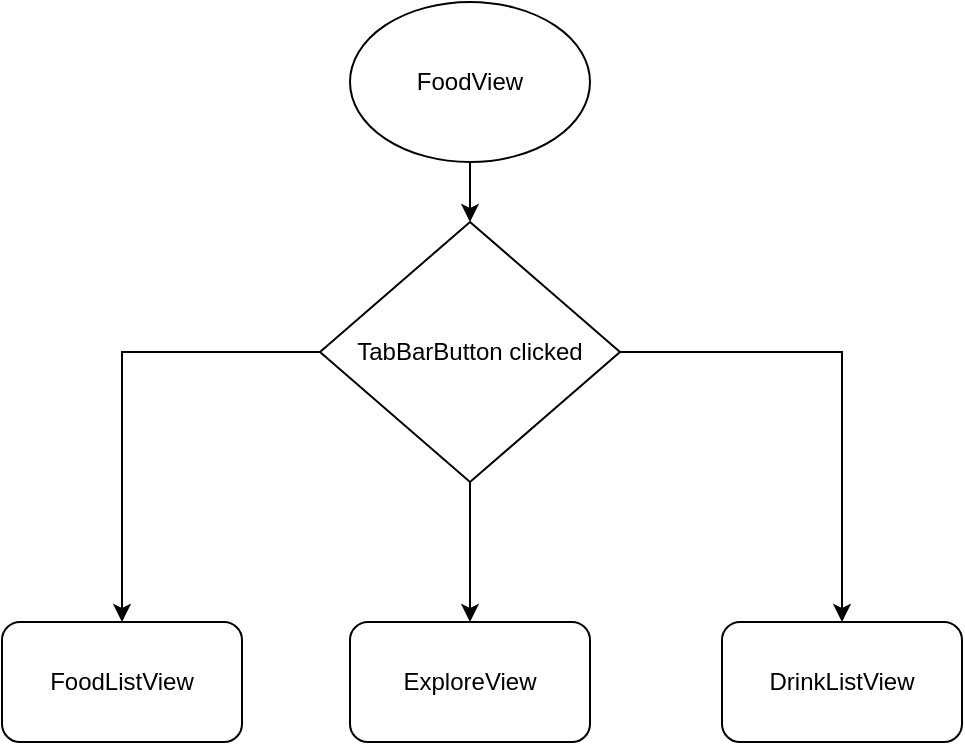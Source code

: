 <mxfile version="17.4.5" type="device" pages="4"><diagram id="khJW7fouUtoH_cxdI4q6" name="Coordinator"><mxGraphModel dx="1298" dy="769" grid="1" gridSize="10" guides="1" tooltips="1" connect="1" arrows="1" fold="1" page="1" pageScale="1" pageWidth="827" pageHeight="1169" math="0" shadow="0"><root><mxCell id="0"/><mxCell id="1" parent="0"/><mxCell id="SogSgnXNtKTgNqCNMV0c-7" style="edgeStyle=orthogonalEdgeStyle;rounded=0;orthogonalLoop=1;jettySize=auto;html=1;entryX=0.5;entryY=0;entryDx=0;entryDy=0;" parent="1" source="SogSgnXNtKTgNqCNMV0c-1" target="SogSgnXNtKTgNqCNMV0c-6" edge="1"><mxGeometry relative="1" as="geometry"/></mxCell><mxCell id="SogSgnXNtKTgNqCNMV0c-8" style="edgeStyle=orthogonalEdgeStyle;rounded=0;orthogonalLoop=1;jettySize=auto;html=1;entryX=0.5;entryY=0;entryDx=0;entryDy=0;" parent="1" source="SogSgnXNtKTgNqCNMV0c-1" target="SogSgnXNtKTgNqCNMV0c-4" edge="1"><mxGeometry relative="1" as="geometry"/></mxCell><mxCell id="SogSgnXNtKTgNqCNMV0c-9" style="edgeStyle=orthogonalEdgeStyle;rounded=0;orthogonalLoop=1;jettySize=auto;html=1;entryX=0.5;entryY=0;entryDx=0;entryDy=0;" parent="1" source="SogSgnXNtKTgNqCNMV0c-1" target="SogSgnXNtKTgNqCNMV0c-5" edge="1"><mxGeometry relative="1" as="geometry"/></mxCell><mxCell id="SogSgnXNtKTgNqCNMV0c-1" value="TabBarButton clicked" style="rhombus;whiteSpace=wrap;html=1;" parent="1" vertex="1"><mxGeometry x="279" y="260" width="150" height="130" as="geometry"/></mxCell><mxCell id="SogSgnXNtKTgNqCNMV0c-3" value="" style="edgeStyle=orthogonalEdgeStyle;rounded=0;orthogonalLoop=1;jettySize=auto;html=1;" parent="1" source="SogSgnXNtKTgNqCNMV0c-2" target="SogSgnXNtKTgNqCNMV0c-1" edge="1"><mxGeometry relative="1" as="geometry"/></mxCell><mxCell id="SogSgnXNtKTgNqCNMV0c-2" value="FoodView" style="ellipse;whiteSpace=wrap;html=1;" parent="1" vertex="1"><mxGeometry x="294" y="150" width="120" height="80" as="geometry"/></mxCell><mxCell id="SogSgnXNtKTgNqCNMV0c-4" value="ExploreView" style="rounded=1;whiteSpace=wrap;html=1;" parent="1" vertex="1"><mxGeometry x="294" y="460" width="120" height="60" as="geometry"/></mxCell><mxCell id="SogSgnXNtKTgNqCNMV0c-5" value="DrinkListView" style="rounded=1;whiteSpace=wrap;html=1;" parent="1" vertex="1"><mxGeometry x="480" y="460" width="120" height="60" as="geometry"/></mxCell><mxCell id="SogSgnXNtKTgNqCNMV0c-6" value="FoodListView" style="rounded=1;whiteSpace=wrap;html=1;" parent="1" vertex="1"><mxGeometry x="120" y="460" width="120" height="60" as="geometry"/></mxCell></root></mxGraphModel></diagram><diagram id="_7nZqWAXQAejt_EnDZtM" name="Login"><mxGraphModel dx="1298" dy="769" grid="1" gridSize="10" guides="1" tooltips="1" connect="1" arrows="1" fold="1" page="1" pageScale="1" pageWidth="827" pageHeight="1169" math="0" shadow="0"><root><mxCell id="0"/><mxCell id="1" parent="0"/><mxCell id="5mid37bNlQx74QoneCqS-1" value="View" style="swimlane;fontStyle=0;childLayout=stackLayout;horizontal=1;startSize=30;horizontalStack=0;resizeParent=1;resizeParentMax=0;resizeLast=0;collapsible=1;marginBottom=0;" parent="1" vertex="1"><mxGeometry x="10" y="200" width="240" height="240" as="geometry"><mxRectangle x="70" y="190" width="60" height="30" as="alternateBounds"/></mxGeometry></mxCell><mxCell id="5mid37bNlQx74QoneCqS-2" value="vIewModel: loginViewModelProtocol" style="text;strokeColor=none;fillColor=none;align=left;verticalAlign=middle;spacingLeft=4;spacingRight=4;overflow=hidden;points=[[0,0.5],[1,0.5]];portConstraint=eastwest;rotatable=0;" parent="5mid37bNlQx74QoneCqS-1" vertex="1"><mxGeometry y="30" width="240" height="30" as="geometry"/></mxCell><mxCell id="5mid37bNlQx74QoneCqS-3" value="emailLabel: UILabel" style="text;strokeColor=none;fillColor=none;align=left;verticalAlign=middle;spacingLeft=4;spacingRight=4;overflow=hidden;points=[[0,0.5],[1,0.5]];portConstraint=eastwest;rotatable=0;" parent="5mid37bNlQx74QoneCqS-1" vertex="1"><mxGeometry y="60" width="240" height="30" as="geometry"/></mxCell><mxCell id="5mid37bNlQx74QoneCqS-4" value="emailTextField: UITextField" style="text;strokeColor=none;fillColor=none;align=left;verticalAlign=middle;spacingLeft=4;spacingRight=4;overflow=hidden;points=[[0,0.5],[1,0.5]];portConstraint=eastwest;rotatable=0;" parent="5mid37bNlQx74QoneCqS-1" vertex="1"><mxGeometry y="90" width="240" height="30" as="geometry"/></mxCell><mxCell id="5mid37bNlQx74QoneCqS-16" value="passwordLabel:&amp;nbsp;&lt;span&gt;UILabel&lt;/span&gt;" style="text;html=1;strokeColor=none;fillColor=none;align=left;verticalAlign=middle;whiteSpace=wrap;rounded=0;spacingLeft=4;spacingRight=4;" parent="5mid37bNlQx74QoneCqS-1" vertex="1"><mxGeometry y="120" width="240" height="30" as="geometry"/></mxCell><mxCell id="5mid37bNlQx74QoneCqS-17" value="passwordTextField: UITextField" style="text;html=1;strokeColor=none;fillColor=none;align=left;verticalAlign=middle;whiteSpace=wrap;rounded=0;spacingLeft=4;spacingRight=4;" parent="5mid37bNlQx74QoneCqS-1" vertex="1"><mxGeometry y="150" width="240" height="30" as="geometry"/></mxCell><mxCell id="5mid37bNlQx74QoneCqS-18" value="loginButton: UIButton" style="text;html=1;strokeColor=none;fillColor=none;align=left;verticalAlign=middle;whiteSpace=wrap;rounded=0;spacingLeft=4;spacingRight=4;" parent="5mid37bNlQx74QoneCqS-1" vertex="1"><mxGeometry y="180" width="240" height="30" as="geometry"/></mxCell><mxCell id="SA5lbfpwU7fQc9sRFXdR-1" value="createAccountButton: UIButton" style="text;html=1;strokeColor=none;fillColor=none;align=left;verticalAlign=middle;whiteSpace=wrap;rounded=0;spacingLeft=4;" parent="5mid37bNlQx74QoneCqS-1" vertex="1"><mxGeometry y="210" width="240" height="30" as="geometry"/></mxCell><mxCell id="5mid37bNlQx74QoneCqS-26" style="edgeStyle=orthogonalEdgeStyle;rounded=0;orthogonalLoop=1;jettySize=auto;html=1;dashed=1;exitX=0.074;exitY=1.1;exitDx=0;exitDy=0;exitPerimeter=0;strokeWidth=2;" parent="1" source="Ekw9FDdX8fKomGtrJ08P-1" edge="1"><mxGeometry relative="1" as="geometry"><mxPoint x="396.96" y="290.99" as="sourcePoint"/><Array as="points"><mxPoint x="349" y="480"/><mxPoint x="130" y="480"/></Array><mxPoint x="130" y="450" as="targetPoint"/></mxGeometry></mxCell><mxCell id="5mid37bNlQx74QoneCqS-5" value="ViewModel" style="swimlane;fontStyle=0;childLayout=stackLayout;horizontal=1;startSize=30;horizontalStack=0;resizeParent=1;resizeParentMax=0;resizeLast=0;collapsible=1;marginBottom=0;" parent="1" vertex="1"><mxGeometry x="330" y="200" width="270" height="120" as="geometry"/></mxCell><mxCell id="5mid37bNlQx74QoneCqS-6" value="delegate: loginViewModelDelegatetProtocol" style="text;strokeColor=none;fillColor=none;align=left;verticalAlign=middle;spacingLeft=4;spacingRight=4;overflow=hidden;points=[[0,0.5],[1,0.5]];portConstraint=eastwest;rotatable=0;" parent="5mid37bNlQx74QoneCqS-5" vertex="1"><mxGeometry y="30" width="270" height="30" as="geometry"/></mxCell><mxCell id="7FjsMZFbTnoe8OnKk-8a-32" value="service: firebaseServiceProtocol" style="text;html=1;strokeColor=none;fillColor=none;align=left;verticalAlign=middle;whiteSpace=wrap;rounded=0;spacingLeft=4;" parent="5mid37bNlQx74QoneCqS-5" vertex="1"><mxGeometry y="60" width="270" height="30" as="geometry"/></mxCell><mxCell id="Ekw9FDdX8fKomGtrJ08P-1" value="loginNavigation: LoginNavigation?" style="text;html=1;strokeColor=none;fillColor=none;align=left;verticalAlign=middle;whiteSpace=wrap;rounded=0;spacingLeft=4;spacingRight=4;" vertex="1" parent="5mid37bNlQx74QoneCqS-5"><mxGeometry y="90" width="270" height="30" as="geometry"/></mxCell><mxCell id="5mid37bNlQx74QoneCqS-25" style="edgeStyle=orthogonalEdgeStyle;rounded=0;orthogonalLoop=1;jettySize=auto;html=1;dashed=1;strokeWidth=2;exitX=0.55;exitY=1.133;exitDx=0;exitDy=0;exitPerimeter=0;entryX=0.678;entryY=1.1;entryDx=0;entryDy=0;entryPerimeter=0;" parent="1" source="5mid37bNlQx74QoneCqS-10" edge="1" target="Ekw9FDdX8fKomGtrJ08P-1"><mxGeometry relative="1" as="geometry"><mxPoint x="513" y="290" as="targetPoint"/><Array as="points"><mxPoint x="757" y="360"/><mxPoint x="513" y="360"/></Array></mxGeometry></mxCell><mxCell id="5mid37bNlQx74QoneCqS-9" value="Model" style="swimlane;fontStyle=0;childLayout=stackLayout;horizontal=1;startSize=30;horizontalStack=0;resizeParent=1;resizeParentMax=0;resizeLast=0;collapsible=1;marginBottom=0;" parent="1" vertex="1"><mxGeometry x="680" y="200" width="140" height="60" as="geometry"/></mxCell><mxCell id="5mid37bNlQx74QoneCqS-10" value="User" style="text;strokeColor=none;fillColor=none;align=left;verticalAlign=middle;spacingLeft=4;spacingRight=4;overflow=hidden;points=[[0,0.5],[1,0.5]];portConstraint=eastwest;rotatable=0;" parent="5mid37bNlQx74QoneCqS-9" vertex="1"><mxGeometry y="30" width="140" height="30" as="geometry"/></mxCell><mxCell id="5mid37bNlQx74QoneCqS-23" style="edgeStyle=orthogonalEdgeStyle;rounded=0;orthogonalLoop=1;jettySize=auto;html=1;entryX=-0.007;entryY=0.067;entryDx=0;entryDy=0;entryPerimeter=0;strokeWidth=2;" parent="1" source="5mid37bNlQx74QoneCqS-4" target="5mid37bNlQx74QoneCqS-6" edge="1"><mxGeometry relative="1" as="geometry"><mxPoint x="358.04" y="266" as="targetPoint"/></mxGeometry></mxCell><mxCell id="5mid37bNlQx74QoneCqS-24" style="edgeStyle=orthogonalEdgeStyle;rounded=0;orthogonalLoop=1;jettySize=auto;html=1;strokeWidth=2;exitX=1;exitY=0.5;exitDx=0;exitDy=0;" parent="1" source="5mid37bNlQx74QoneCqS-6" target="5mid37bNlQx74QoneCqS-10" edge="1"><mxGeometry relative="1" as="geometry"><mxPoint x="500" y="275" as="sourcePoint"/></mxGeometry></mxCell><mxCell id="5mid37bNlQx74QoneCqS-27" value="loginViewModelProtocol" style="swimlane;fontStyle=0;childLayout=stackLayout;horizontal=1;startSize=30;horizontalStack=0;resizeParent=1;resizeParentMax=0;resizeLast=0;collapsible=1;marginBottom=0;html=0;" parent="1" vertex="1"><mxGeometry x="10" y="500" width="240" height="90" as="geometry"/></mxCell><mxCell id="5mid37bNlQx74QoneCqS-28" value="login: Func" style="text;strokeColor=none;fillColor=none;align=left;verticalAlign=middle;spacingLeft=4;spacingRight=4;overflow=hidden;points=[[0,0.5],[1,0.5]];portConstraint=eastwest;rotatable=0;html=0;" parent="5mid37bNlQx74QoneCqS-27" vertex="1"><mxGeometry y="30" width="240" height="30" as="geometry"/></mxCell><mxCell id="Tg4N49mSrx9kfHl67iDf-1" value="&lt;span&gt;delegate:loginViewModelDelegatetProtocol&lt;/span&gt;" style="text;html=1;strokeColor=none;fillColor=none;align=left;verticalAlign=middle;whiteSpace=wrap;rounded=0;spacingLeft=4;" parent="5mid37bNlQx74QoneCqS-27" vertex="1"><mxGeometry y="60" width="240" height="30" as="geometry"/></mxCell><mxCell id="7FjsMZFbTnoe8OnKk-8a-17" style="edgeStyle=orthogonalEdgeStyle;rounded=0;orthogonalLoop=1;jettySize=auto;html=1;entryX=0.5;entryY=0;entryDx=0;entryDy=0;strokeWidth=2;" parent="1" source="5mid37bNlQx74QoneCqS-31" target="7FjsMZFbTnoe8OnKk-8a-16" edge="1"><mxGeometry relative="1" as="geometry"/></mxCell><mxCell id="5mid37bNlQx74QoneCqS-31" value="login" style="swimlane;fontStyle=0;childLayout=stackLayout;horizontal=1;startSize=30;horizontalStack=0;resizeParent=1;resizeParentMax=0;resizeLast=0;collapsible=1;marginBottom=0;html=0;" parent="1" vertex="1"><mxGeometry x="360" y="500" width="140" height="90" as="geometry"/></mxCell><mxCell id="5mid37bNlQx74QoneCqS-32" value="email: String" style="text;strokeColor=none;fillColor=none;align=left;verticalAlign=middle;spacingLeft=4;spacingRight=4;overflow=hidden;points=[[0,0.5],[1,0.5]];portConstraint=eastwest;rotatable=0;html=0;" parent="5mid37bNlQx74QoneCqS-31" vertex="1"><mxGeometry y="30" width="140" height="30" as="geometry"/></mxCell><mxCell id="5mid37bNlQx74QoneCqS-33" value="password: String" style="text;strokeColor=none;fillColor=none;align=left;verticalAlign=middle;spacingLeft=4;spacingRight=4;overflow=hidden;points=[[0,0.5],[1,0.5]];portConstraint=eastwest;rotatable=0;html=0;" parent="5mid37bNlQx74QoneCqS-31" vertex="1"><mxGeometry y="60" width="140" height="30" as="geometry"/></mxCell><mxCell id="5mid37bNlQx74QoneCqS-35" style="edgeStyle=orthogonalEdgeStyle;rounded=0;orthogonalLoop=1;jettySize=auto;html=1;entryX=0;entryY=0.5;entryDx=0;entryDy=0;strokeWidth=2;exitX=1;exitY=0.5;exitDx=0;exitDy=0;" parent="1" source="5mid37bNlQx74QoneCqS-28" target="5mid37bNlQx74QoneCqS-32" edge="1"><mxGeometry relative="1" as="geometry"/></mxCell><mxCell id="7FjsMZFbTnoe8OnKk-8a-1" value="loginViewModelDelegateProtocol" style="swimlane;fontStyle=0;childLayout=stackLayout;horizontal=1;startSize=30;horizontalStack=0;resizeParent=1;resizeParentMax=0;resizeLast=0;collapsible=1;marginBottom=0;html=0;" parent="1" vertex="1"><mxGeometry x="60" y="630" width="210" height="90" as="geometry"/></mxCell><mxCell id="7FjsMZFbTnoe8OnKk-8a-2" value="didSuccessLogin: Func" style="text;strokeColor=none;fillColor=none;align=left;verticalAlign=middle;spacingLeft=4;spacingRight=4;overflow=hidden;points=[[0,0.5],[1,0.5]];portConstraint=eastwest;rotatable=0;html=0;" parent="7FjsMZFbTnoe8OnKk-8a-1" vertex="1"><mxGeometry y="30" width="210" height="30" as="geometry"/></mxCell><mxCell id="7FjsMZFbTnoe8OnKk-8a-3" value="didFailLogin: Func" style="text;strokeColor=none;fillColor=none;align=left;verticalAlign=middle;spacingLeft=4;spacingRight=4;overflow=hidden;points=[[0,0.5],[1,0.5]];portConstraint=eastwest;rotatable=0;html=0;" parent="7FjsMZFbTnoe8OnKk-8a-1" vertex="1"><mxGeometry y="60" width="210" height="30" as="geometry"/></mxCell><mxCell id="7FjsMZFbTnoe8OnKk-8a-14" value="didSuccessLogin -&amp;gt; Push FoodListViewController" style="rounded=0;whiteSpace=wrap;html=1;" parent="1" vertex="1"><mxGeometry x="480" y="790" width="170" height="60" as="geometry"/></mxCell><mxCell id="7FjsMZFbTnoe8OnKk-8a-19" style="edgeStyle=orthogonalEdgeStyle;rounded=0;orthogonalLoop=1;jettySize=auto;html=1;entryX=0.5;entryY=0;entryDx=0;entryDy=0;strokeWidth=2;exitX=1;exitY=0.5;exitDx=0;exitDy=0;" parent="1" source="7FjsMZFbTnoe8OnKk-8a-16" target="7FjsMZFbTnoe8OnKk-8a-14" edge="1"><mxGeometry relative="1" as="geometry"/></mxCell><mxCell id="7FjsMZFbTnoe8OnKk-8a-23" value="Yes" style="edgeLabel;html=1;align=center;verticalAlign=middle;resizable=0;points=[];" parent="7FjsMZFbTnoe8OnKk-8a-19" vertex="1" connectable="0"><mxGeometry x="-0.558" y="3" relative="1" as="geometry"><mxPoint as="offset"/></mxGeometry></mxCell><mxCell id="7FjsMZFbTnoe8OnKk-8a-21" style="edgeStyle=orthogonalEdgeStyle;rounded=0;orthogonalLoop=1;jettySize=auto;html=1;entryX=0.5;entryY=0;entryDx=0;entryDy=0;strokeWidth=2;exitX=0;exitY=0.5;exitDx=0;exitDy=0;" parent="1" source="7FjsMZFbTnoe8OnKk-8a-16" target="7FjsMZFbTnoe8OnKk-8a-20" edge="1"><mxGeometry relative="1" as="geometry"/></mxCell><mxCell id="7FjsMZFbTnoe8OnKk-8a-22" value="No" style="edgeLabel;html=1;align=center;verticalAlign=middle;resizable=0;points=[];" parent="7FjsMZFbTnoe8OnKk-8a-21" vertex="1" connectable="0"><mxGeometry x="-0.572" y="-3" relative="1" as="geometry"><mxPoint as="offset"/></mxGeometry></mxCell><mxCell id="7FjsMZFbTnoe8OnKk-8a-16" value="didSuccess?" style="rhombus;whiteSpace=wrap;html=1;" parent="1" vertex="1"><mxGeometry x="380" y="670" width="100" height="100" as="geometry"/></mxCell><mxCell id="7FjsMZFbTnoe8OnKk-8a-20" value="&lt;span style=&quot;text-align: left&quot;&gt;didFailLogin&lt;/span&gt;&amp;nbsp;-&amp;gt;&amp;nbsp; Show Alert Error" style="rounded=0;whiteSpace=wrap;html=1;" parent="1" vertex="1"><mxGeometry x="260" y="790" width="154" height="60" as="geometry"/></mxCell><mxCell id="7FjsMZFbTnoe8OnKk-8a-34" style="edgeStyle=orthogonalEdgeStyle;rounded=0;orthogonalLoop=1;jettySize=auto;html=1;entryX=1.045;entryY=0.853;entryDx=0;entryDy=0;entryPerimeter=0;strokeWidth=2;dashed=1;" parent="1" source="7FjsMZFbTnoe8OnKk-8a-24" target="5mid37bNlQx74QoneCqS-33" edge="1"><mxGeometry relative="1" as="geometry"><Array as="points"><mxPoint x="670" y="586"/></Array></mxGeometry></mxCell><mxCell id="7FjsMZFbTnoe8OnKk-8a-24" value="FirebaseService" style="rounded=0;whiteSpace=wrap;html=1;" parent="1" vertex="1"><mxGeometry x="610" y="515" width="120" height="60" as="geometry"/></mxCell><mxCell id="7FjsMZFbTnoe8OnKk-8a-33" style="edgeStyle=orthogonalEdgeStyle;rounded=0;orthogonalLoop=1;jettySize=auto;html=1;entryX=0;entryY=0.5;entryDx=0;entryDy=0;strokeWidth=2;" parent="1" source="5mid37bNlQx74QoneCqS-32" target="7FjsMZFbTnoe8OnKk-8a-24" edge="1"><mxGeometry relative="1" as="geometry"/></mxCell></root></mxGraphModel></diagram><diagram id="dC1jxWUbCUklt4i5Ol3n" name="FoodViewController"><mxGraphModel dx="1298" dy="769" grid="1" gridSize="10" guides="1" tooltips="1" connect="1" arrows="1" fold="1" page="1" pageScale="1" pageWidth="827" pageHeight="1169" math="0" shadow="0"><root><mxCell id="0"/><mxCell id="1" parent="0"/><mxCell id="A_j1S5AUs-bilgTeFabj-1" value="View" style="swimlane;fontStyle=0;childLayout=stackLayout;horizontal=1;startSize=30;horizontalStack=0;resizeParent=1;resizeParentMax=0;resizeLast=0;collapsible=1;marginBottom=0;" parent="1" vertex="1"><mxGeometry x="10" y="200" width="240" height="180" as="geometry"><mxRectangle x="70" y="190" width="60" height="30" as="alternateBounds"/></mxGeometry></mxCell><mxCell id="A_j1S5AUs-bilgTeFabj-2" value="vIewModel: foodViewModelProtocol" style="text;strokeColor=none;fillColor=none;align=left;verticalAlign=middle;spacingLeft=4;spacingRight=4;overflow=hidden;points=[[0,0.5],[1,0.5]];portConstraint=eastwest;rotatable=0;" parent="A_j1S5AUs-bilgTeFabj-1" vertex="1"><mxGeometry y="30" width="240" height="30" as="geometry"/></mxCell><mxCell id="A_j1S5AUs-bilgTeFabj-3" value="perfilButton: NavigationButton" style="text;strokeColor=none;fillColor=none;align=left;verticalAlign=middle;spacingLeft=4;spacingRight=4;overflow=hidden;points=[[0,0.5],[1,0.5]];portConstraint=eastwest;rotatable=0;" parent="A_j1S5AUs-bilgTeFabj-1" vertex="1"><mxGeometry y="60" width="240" height="30" as="geometry"/></mxCell><mxCell id="A_j1S5AUs-bilgTeFabj-4" value="searchButton: NavigationButton" style="text;strokeColor=none;fillColor=none;align=left;verticalAlign=middle;spacingLeft=4;spacingRight=4;overflow=hidden;points=[[0,0.5],[1,0.5]];portConstraint=eastwest;rotatable=0;" parent="A_j1S5AUs-bilgTeFabj-1" vertex="1"><mxGeometry y="90" width="240" height="30" as="geometry"/></mxCell><mxCell id="A_j1S5AUs-bilgTeFabj-5" value="searchBar: FoodSearchBar" style="text;html=1;strokeColor=none;fillColor=none;align=left;verticalAlign=middle;whiteSpace=wrap;rounded=0;spacingLeft=4;spacingRight=4;" parent="A_j1S5AUs-bilgTeFabj-1" vertex="1"><mxGeometry y="120" width="240" height="30" as="geometry"/></mxCell><mxCell id="jH3AsWIE2beQhTnfJs9G-1" value="foddList: CollectionView" style="text;html=1;strokeColor=none;fillColor=none;align=left;verticalAlign=middle;whiteSpace=wrap;rounded=0;spacingLeft=4;spacingRight=4;" parent="A_j1S5AUs-bilgTeFabj-1" vertex="1"><mxGeometry y="150" width="240" height="30" as="geometry"/></mxCell><mxCell id="A_j1S5AUs-bilgTeFabj-8" style="edgeStyle=orthogonalEdgeStyle;rounded=0;orthogonalLoop=1;jettySize=auto;html=1;dashed=1;exitX=0.25;exitY=1;exitDx=0;exitDy=0;strokeWidth=2;entryX=0.5;entryY=1;entryDx=0;entryDy=0;" parent="1" source="A_j1S5AUs-bilgTeFabj-11" target="jH3AsWIE2beQhTnfJs9G-1" edge="1"><mxGeometry relative="1" as="geometry"><mxPoint x="396.96" y="290.99" as="sourcePoint"/><Array as="points"><mxPoint x="375" y="440"/><mxPoint x="130" y="440"/></Array><mxPoint x="140" y="420" as="targetPoint"/></mxGeometry></mxCell><mxCell id="A_j1S5AUs-bilgTeFabj-9" value="ViewModel" style="swimlane;fontStyle=0;childLayout=stackLayout;horizontal=1;startSize=30;horizontalStack=0;resizeParent=1;resizeParentMax=0;resizeLast=0;collapsible=1;marginBottom=0;" parent="1" vertex="1"><mxGeometry x="310" y="200" width="260" height="90" as="geometry"/></mxCell><mxCell id="A_j1S5AUs-bilgTeFabj-10" value="delegate: foodViewModelDelegateProtocol" style="text;strokeColor=none;fillColor=none;align=left;verticalAlign=middle;spacingLeft=4;spacingRight=4;overflow=hidden;points=[[0,0.5],[1,0.5]];portConstraint=eastwest;rotatable=0;" parent="A_j1S5AUs-bilgTeFabj-9" vertex="1"><mxGeometry y="30" width="260" height="30" as="geometry"/></mxCell><mxCell id="A_j1S5AUs-bilgTeFabj-11" value="service: foodServiceProtocol" style="text;html=1;strokeColor=none;fillColor=none;align=left;verticalAlign=middle;whiteSpace=wrap;rounded=0;spacingLeft=4;" parent="A_j1S5AUs-bilgTeFabj-9" vertex="1"><mxGeometry y="60" width="260" height="30" as="geometry"/></mxCell><mxCell id="A_j1S5AUs-bilgTeFabj-12" style="edgeStyle=orthogonalEdgeStyle;rounded=0;orthogonalLoop=1;jettySize=auto;html=1;dashed=1;strokeWidth=2;exitX=0.5;exitY=1;exitDx=0;exitDy=0;" parent="1" source="nGZRcZcccH3wUz8mWYX5-5" edge="1"><mxGeometry relative="1" as="geometry"><mxPoint x="513" y="290" as="targetPoint"/><Array as="points"><mxPoint x="740" y="360"/><mxPoint x="513" y="360"/></Array></mxGeometry></mxCell><mxCell id="A_j1S5AUs-bilgTeFabj-13" value="Model" style="swimlane;fontStyle=0;childLayout=stackLayout;horizontal=1;startSize=30;horizontalStack=0;resizeParent=1;resizeParentMax=0;resizeLast=0;collapsible=1;marginBottom=0;" parent="1" vertex="1"><mxGeometry x="670" y="200" width="140" height="90" as="geometry"/></mxCell><mxCell id="A_j1S5AUs-bilgTeFabj-14" value="Food" style="text;strokeColor=none;fillColor=none;align=left;verticalAlign=middle;spacingLeft=4;spacingRight=4;overflow=hidden;points=[[0,0.5],[1,0.5]];portConstraint=eastwest;rotatable=0;" parent="A_j1S5AUs-bilgTeFabj-13" vertex="1"><mxGeometry y="30" width="140" height="30" as="geometry"/></mxCell><mxCell id="nGZRcZcccH3wUz8mWYX5-5" value="Drink" style="text;html=1;strokeColor=none;fillColor=none;align=left;verticalAlign=middle;whiteSpace=wrap;rounded=0;spacingLeft=4;spacingRight=4;" parent="A_j1S5AUs-bilgTeFabj-13" vertex="1"><mxGeometry y="60" width="140" height="30" as="geometry"/></mxCell><mxCell id="A_j1S5AUs-bilgTeFabj-15" style="edgeStyle=orthogonalEdgeStyle;rounded=0;orthogonalLoop=1;jettySize=auto;html=1;entryX=-0.007;entryY=0.067;entryDx=0;entryDy=0;entryPerimeter=0;strokeWidth=2;" parent="1" source="A_j1S5AUs-bilgTeFabj-4" target="A_j1S5AUs-bilgTeFabj-10" edge="1"><mxGeometry relative="1" as="geometry"><mxPoint x="358.04" y="266" as="targetPoint"/></mxGeometry></mxCell><mxCell id="A_j1S5AUs-bilgTeFabj-16" style="edgeStyle=orthogonalEdgeStyle;rounded=0;orthogonalLoop=1;jettySize=auto;html=1;strokeWidth=2;exitX=1;exitY=0.5;exitDx=0;exitDy=0;" parent="1" source="A_j1S5AUs-bilgTeFabj-10" target="A_j1S5AUs-bilgTeFabj-14" edge="1"><mxGeometry relative="1" as="geometry"><mxPoint x="500" y="275" as="sourcePoint"/></mxGeometry></mxCell><mxCell id="_9Z6Ob9I7pEz4iQl6VlI-1" value="foodViewModelProtocol" style="swimlane;fontStyle=0;childLayout=stackLayout;horizontal=1;startSize=30;horizontalStack=0;resizeParent=1;resizeParentMax=0;resizeLast=0;collapsible=1;marginBottom=0;html=0;" parent="1" vertex="1"><mxGeometry x="10" y="500" width="240" height="90" as="geometry"/></mxCell><mxCell id="_9Z6Ob9I7pEz4iQl6VlI-2" value="loadFoods: Func" style="text;strokeColor=none;fillColor=none;align=left;verticalAlign=middle;spacingLeft=4;spacingRight=4;overflow=hidden;points=[[0,0.5],[1,0.5]];portConstraint=eastwest;rotatable=0;html=0;" parent="_9Z6Ob9I7pEz4iQl6VlI-1" vertex="1"><mxGeometry y="30" width="240" height="30" as="geometry"/></mxCell><mxCell id="_9Z6Ob9I7pEz4iQl6VlI-3" value="&lt;span&gt;delegate: foodViewModelDelegatetProtocol&lt;/span&gt;" style="text;html=1;strokeColor=none;fillColor=none;align=left;verticalAlign=middle;whiteSpace=wrap;rounded=0;spacingLeft=4;" parent="_9Z6Ob9I7pEz4iQl6VlI-1" vertex="1"><mxGeometry y="60" width="240" height="30" as="geometry"/></mxCell><mxCell id="w1RbdoLoMPfWGYcVWgr5-1" value="foodViewModelDelegateProtocol" style="swimlane;fontStyle=0;childLayout=stackLayout;horizontal=1;startSize=30;horizontalStack=0;resizeParent=1;resizeParentMax=0;resizeLast=0;collapsible=1;marginBottom=0;html=0;" parent="1" vertex="1"><mxGeometry x="10" y="610" width="210" height="90" as="geometry"/></mxCell><mxCell id="w1RbdoLoMPfWGYcVWgr5-2" value="didLoadedFood: Func" style="text;strokeColor=none;fillColor=none;align=left;verticalAlign=middle;spacingLeft=4;spacingRight=4;overflow=hidden;points=[[0,0.5],[1,0.5]];portConstraint=eastwest;rotatable=0;html=0;" parent="w1RbdoLoMPfWGYcVWgr5-1" vertex="1"><mxGeometry y="30" width="210" height="30" as="geometry"/></mxCell><mxCell id="w1RbdoLoMPfWGYcVWgr5-3" value="didFailLoadFood: Func" style="text;strokeColor=none;fillColor=none;align=left;verticalAlign=middle;spacingLeft=4;spacingRight=4;overflow=hidden;points=[[0,0.5],[1,0.5]];portConstraint=eastwest;rotatable=0;html=0;" parent="w1RbdoLoMPfWGYcVWgr5-1" vertex="1"><mxGeometry y="60" width="210" height="30" as="geometry"/></mxCell><mxCell id="GBODRtLyOfV50cH9wCGu-1" style="edgeStyle=orthogonalEdgeStyle;rounded=0;orthogonalLoop=1;jettySize=auto;html=1;entryX=0.5;entryY=0;entryDx=0;entryDy=0;strokeWidth=2;exitX=0.5;exitY=1;exitDx=0;exitDy=0;" edge="1" parent="1" source="GBODRtLyOfV50cH9wCGu-15" target="GBODRtLyOfV50cH9wCGu-10"><mxGeometry relative="1" as="geometry"><mxPoint x="430" y="610" as="sourcePoint"/></mxGeometry></mxCell><mxCell id="GBODRtLyOfV50cH9wCGu-5" value="&lt;span style=&quot;text-align: left&quot;&gt;didLoadedFood&lt;/span&gt;&amp;nbsp;-&amp;gt; &lt;br&gt;recipes = response&lt;br&gt;foodList.reloadData()" style="rounded=0;whiteSpace=wrap;html=1;" vertex="1" parent="1"><mxGeometry x="470" y="810" width="170" height="60" as="geometry"/></mxCell><mxCell id="GBODRtLyOfV50cH9wCGu-6" style="edgeStyle=orthogonalEdgeStyle;rounded=0;orthogonalLoop=1;jettySize=auto;html=1;entryX=0.5;entryY=0;entryDx=0;entryDy=0;strokeWidth=2;exitX=1;exitY=0.5;exitDx=0;exitDy=0;" edge="1" parent="1" source="GBODRtLyOfV50cH9wCGu-10" target="GBODRtLyOfV50cH9wCGu-5"><mxGeometry relative="1" as="geometry"/></mxCell><mxCell id="GBODRtLyOfV50cH9wCGu-7" value="Yes" style="edgeLabel;html=1;align=center;verticalAlign=middle;resizable=0;points=[];" vertex="1" connectable="0" parent="GBODRtLyOfV50cH9wCGu-6"><mxGeometry x="-0.558" y="3" relative="1" as="geometry"><mxPoint as="offset"/></mxGeometry></mxCell><mxCell id="GBODRtLyOfV50cH9wCGu-8" style="edgeStyle=orthogonalEdgeStyle;rounded=0;orthogonalLoop=1;jettySize=auto;html=1;entryX=0.5;entryY=0;entryDx=0;entryDy=0;strokeWidth=2;exitX=0;exitY=0.5;exitDx=0;exitDy=0;" edge="1" parent="1" source="GBODRtLyOfV50cH9wCGu-10" target="GBODRtLyOfV50cH9wCGu-11"><mxGeometry relative="1" as="geometry"/></mxCell><mxCell id="GBODRtLyOfV50cH9wCGu-9" value="No" style="edgeLabel;html=1;align=center;verticalAlign=middle;resizable=0;points=[];" vertex="1" connectable="0" parent="GBODRtLyOfV50cH9wCGu-8"><mxGeometry x="-0.572" y="-3" relative="1" as="geometry"><mxPoint as="offset"/></mxGeometry></mxCell><mxCell id="GBODRtLyOfV50cH9wCGu-10" value="didSuccess?" style="rhombus;whiteSpace=wrap;html=1;" vertex="1" parent="1"><mxGeometry x="370" y="690" width="100" height="100" as="geometry"/></mxCell><mxCell id="GBODRtLyOfV50cH9wCGu-11" value="&lt;span style=&quot;text-align: left&quot;&gt;didFailLoadFood&lt;/span&gt;&amp;nbsp;-&amp;gt;&amp;nbsp; Show Alert Error" style="rounded=0;whiteSpace=wrap;html=1;" vertex="1" parent="1"><mxGeometry x="250" y="810" width="154" height="60" as="geometry"/></mxCell><mxCell id="GBODRtLyOfV50cH9wCGu-12" style="edgeStyle=orthogonalEdgeStyle;rounded=0;orthogonalLoop=1;jettySize=auto;html=1;entryX=0.908;entryY=1.05;entryDx=0;entryDy=0;strokeWidth=2;dashed=1;entryPerimeter=0;" edge="1" parent="1" source="GBODRtLyOfV50cH9wCGu-13" target="GBODRtLyOfV50cH9wCGu-15"><mxGeometry relative="1" as="geometry"><Array as="points"><mxPoint x="660" y="620"/><mxPoint x="470" y="620"/></Array><mxPoint x="496.3" y="605.59" as="targetPoint"/></mxGeometry></mxCell><mxCell id="GBODRtLyOfV50cH9wCGu-13" value="FoodService" style="rounded=0;whiteSpace=wrap;html=1;" vertex="1" parent="1"><mxGeometry x="600" y="535" width="120" height="60" as="geometry"/></mxCell><mxCell id="GBODRtLyOfV50cH9wCGu-14" style="edgeStyle=orthogonalEdgeStyle;rounded=0;orthogonalLoop=1;jettySize=auto;html=1;entryX=0;entryY=0.5;entryDx=0;entryDy=0;strokeWidth=2;exitX=1;exitY=0.5;exitDx=0;exitDy=0;" edge="1" parent="1" source="GBODRtLyOfV50cH9wCGu-15" target="GBODRtLyOfV50cH9wCGu-13"><mxGeometry relative="1" as="geometry"><mxPoint x="490" y="565" as="sourcePoint"/></mxGeometry></mxCell><mxCell id="GBODRtLyOfV50cH9wCGu-15" value="LoadFoods" style="rounded=0;whiteSpace=wrap;html=1;" vertex="1" parent="1"><mxGeometry x="360" y="535" width="120" height="60" as="geometry"/></mxCell></root></mxGraphModel></diagram><diagram id="WZDw2m0-Y-nWkr19Yewr" name="Food Details"><mxGraphModel dx="1426" dy="769" grid="1" gridSize="10" guides="1" tooltips="1" connect="1" arrows="1" fold="1" page="1" pageScale="1" pageWidth="827" pageHeight="1169" math="0" shadow="0"><root><mxCell id="0"/><mxCell id="1" parent="0"/></root></mxGraphModel></diagram></mxfile>